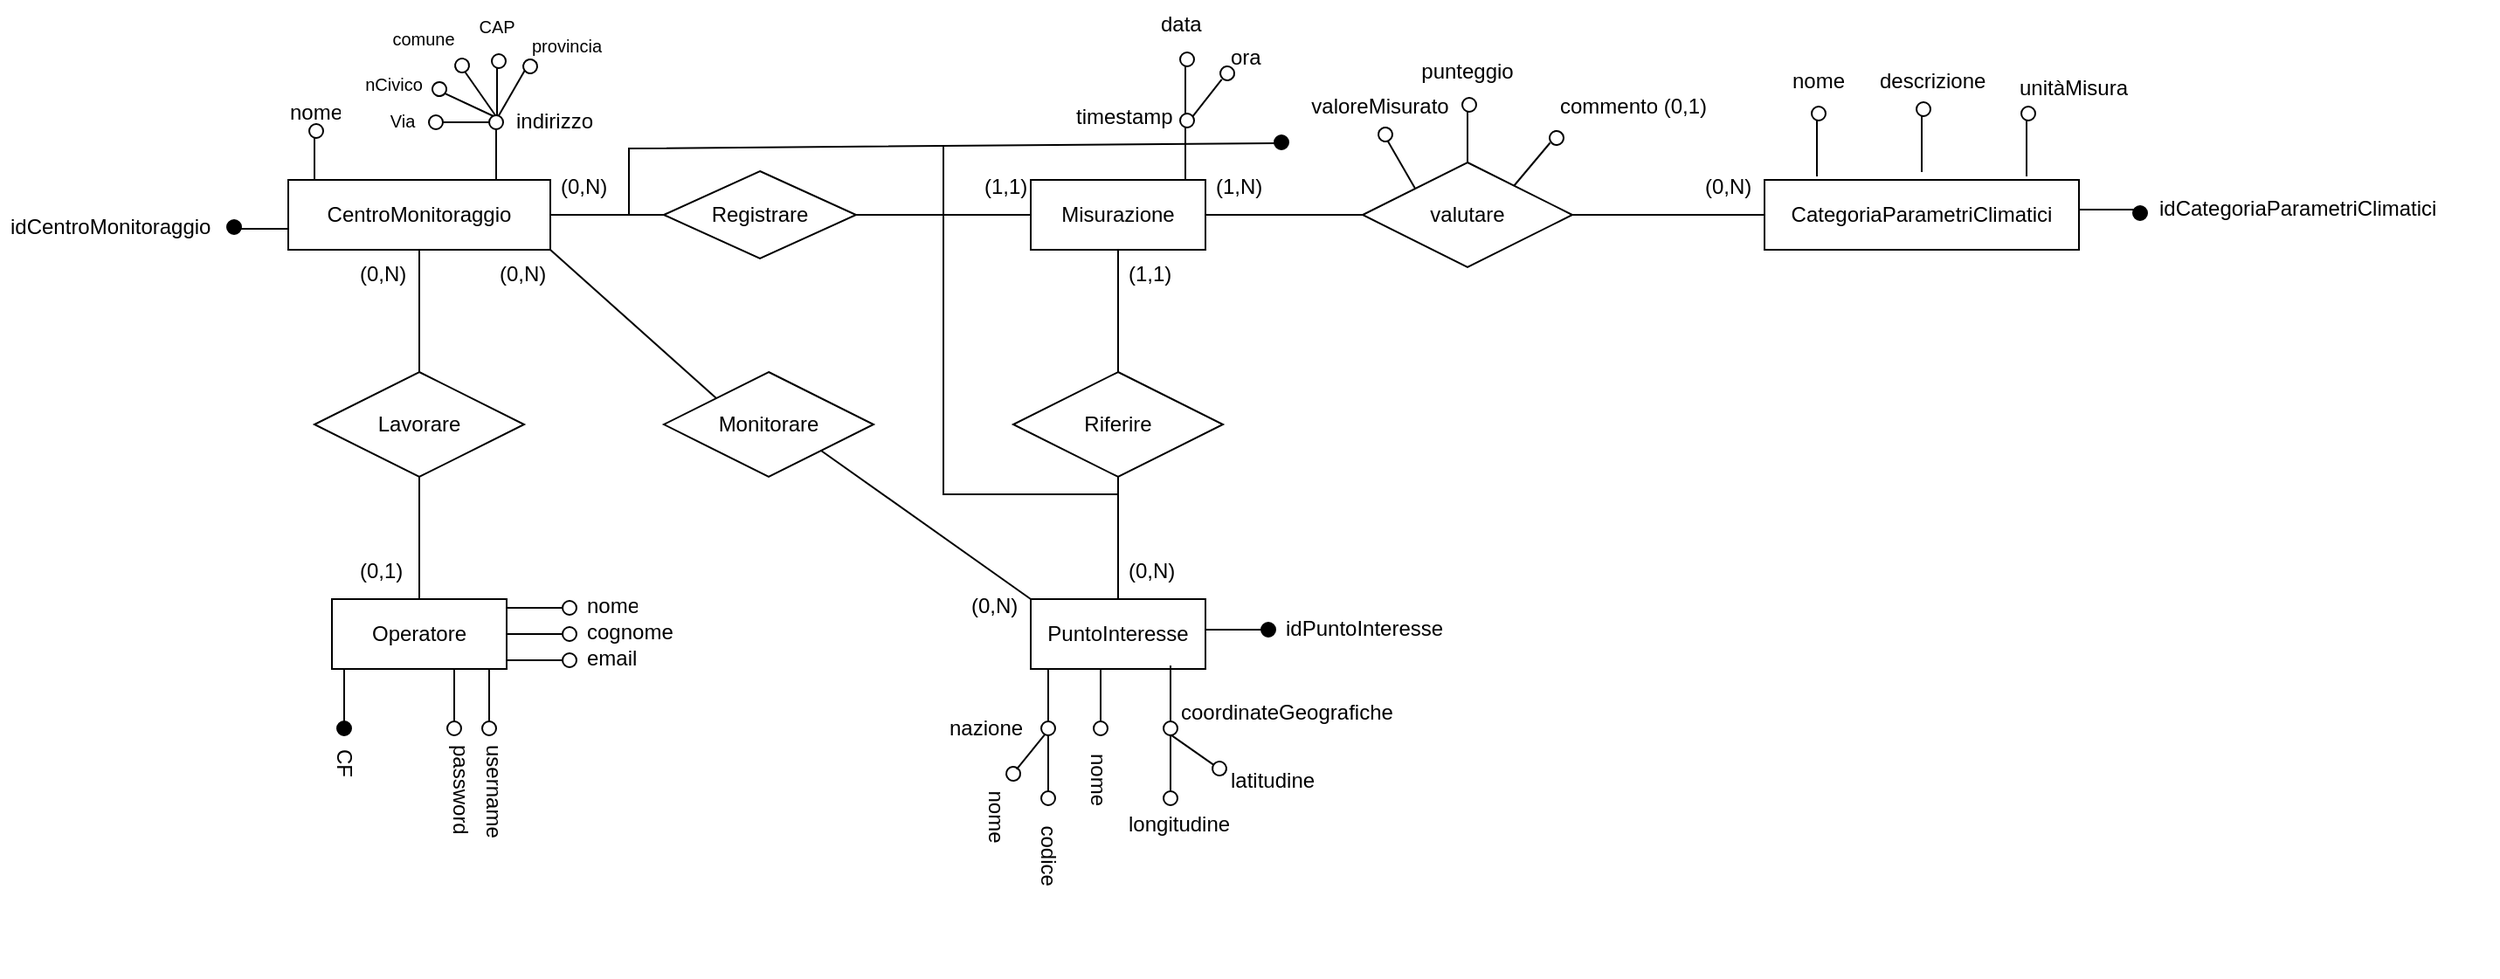 <mxfile>
    <diagram id="Z_BuT-N2rbeQhxymySNZ" name="Page-1">
        <mxGraphModel dx="1685" dy="1771" grid="1" gridSize="10" guides="1" tooltips="1" connect="1" arrows="1" fold="1" page="1" pageScale="1" pageWidth="827" pageHeight="1169" math="0" shadow="0">
            <root>
                <mxCell id="0"/>
                <mxCell id="1" parent="0"/>
                <mxCell id="209" value="" style="group;rotation=-231;" parent="1" vertex="1" connectable="0">
                    <mxGeometry x="530" y="420" width="40" height="15" as="geometry"/>
                </mxCell>
                <mxCell id="211" value="" style="ellipse;whiteSpace=wrap;html=1;aspect=fixed;movable=1;resizable=1;rotatable=1;deletable=1;editable=1;connectable=1;rotation=-231;" parent="209" vertex="1">
                    <mxGeometry x="6" y="16" width="8" height="8" as="geometry"/>
                </mxCell>
                <mxCell id="210" value="" style="line;strokeWidth=1;rotatable=1;dashed=0;labelPosition=right;align=left;verticalAlign=middle;spacingTop=0;spacingLeft=6;points=[];portConstraint=eastwest;movable=1;resizable=1;deletable=1;editable=1;connectable=1;rotation=-231;" parent="209" vertex="1">
                    <mxGeometry x="6" width="32" height="10" as="geometry"/>
                </mxCell>
                <mxCell id="o__fEEJj0EwgaAU_-IBG-284" value="" style="group;rotation=0;" parent="1" vertex="1" connectable="0">
                    <mxGeometry x="590" y="85" width="138.5" height="17" as="geometry"/>
                </mxCell>
                <mxCell id="o__fEEJj0EwgaAU_-IBG-279" value="" style="group;rotation=-90;" parent="o__fEEJj0EwgaAU_-IBG-284" vertex="1" connectable="0">
                    <mxGeometry y="-35" width="138.5" height="52" as="geometry"/>
                </mxCell>
                <mxCell id="o__fEEJj0EwgaAU_-IBG-293" value="" style="group;rotation=-52;" parent="o__fEEJj0EwgaAU_-IBG-279" vertex="1" connectable="0">
                    <mxGeometry x="10" y="15" width="107" height="37" as="geometry"/>
                </mxCell>
                <mxCell id="o__fEEJj0EwgaAU_-IBG-285" value="" style="line;strokeWidth=1;rotatable=1;dashed=0;labelPosition=right;align=left;verticalAlign=middle;spacingTop=0;spacingLeft=6;points=[];portConstraint=eastwest;movable=1;resizable=1;deletable=1;editable=1;connectable=1;rotation=-90;" parent="o__fEEJj0EwgaAU_-IBG-293" vertex="1">
                    <mxGeometry x="14.75" y="19.25" width="47.5" height="10" as="geometry"/>
                </mxCell>
                <mxCell id="o__fEEJj0EwgaAU_-IBG-294" value="" style="line;strokeWidth=1;rotatable=1;dashed=0;labelPosition=right;align=left;verticalAlign=middle;spacingTop=0;spacingLeft=6;points=[];portConstraint=eastwest;movable=1;resizable=1;deletable=1;editable=1;connectable=1;rotation=-52;" parent="o__fEEJj0EwgaAU_-IBG-279" vertex="1">
                    <mxGeometry x="43.5" width="32" height="10" as="geometry"/>
                </mxCell>
                <mxCell id="o__fEEJj0EwgaAU_-IBG-295" value="" style="ellipse;whiteSpace=wrap;html=1;aspect=fixed;movable=1;resizable=1;rotatable=1;deletable=1;editable=1;connectable=1;rotation=-52;" parent="o__fEEJj0EwgaAU_-IBG-279" vertex="1">
                    <mxGeometry x="68.5" y="-15" width="8" height="8" as="geometry"/>
                </mxCell>
                <mxCell id="o__fEEJj0EwgaAU_-IBG-280" value="" style="line;strokeWidth=1;rotatable=1;dashed=0;labelPosition=right;align=left;verticalAlign=middle;spacingTop=0;spacingLeft=6;points=[];portConstraint=eastwest;movable=1;resizable=1;deletable=1;editable=1;connectable=1;rotation=-90;" parent="o__fEEJj0EwgaAU_-IBG-279" vertex="1">
                    <mxGeometry x="32.5" y="-4" width="32" height="10" as="geometry"/>
                </mxCell>
                <mxCell id="o__fEEJj0EwgaAU_-IBG-281" value="" style="ellipse;whiteSpace=wrap;html=1;aspect=fixed;movable=1;resizable=1;rotatable=1;deletable=1;editable=1;connectable=1;rotation=-90;" parent="o__fEEJj0EwgaAU_-IBG-279" vertex="1">
                    <mxGeometry x="45.5" y="-23" width="8" height="8" as="geometry"/>
                </mxCell>
                <mxCell id="o__fEEJj0EwgaAU_-IBG-296" value="data" style="text;strokeColor=none;fillColor=none;spacingLeft=4;spacingRight=4;overflow=hidden;rotatable=0;points=[[0,0.5],[1,0.5]];portConstraint=eastwest;fontSize=12;" parent="o__fEEJj0EwgaAU_-IBG-279" vertex="1">
                    <mxGeometry x="28.5" y="-53" width="70" height="30" as="geometry"/>
                </mxCell>
                <mxCell id="o__fEEJj0EwgaAU_-IBG-286" value="" style="ellipse;whiteSpace=wrap;html=1;aspect=fixed;movable=1;resizable=1;rotatable=1;deletable=1;editable=1;connectable=1;rotation=-90;" parent="o__fEEJj0EwgaAU_-IBG-279" vertex="1">
                    <mxGeometry x="45.5" y="12" width="8" height="8" as="geometry"/>
                </mxCell>
                <mxCell id="o__fEEJj0EwgaAU_-IBG-297" value="ora" style="text;strokeColor=none;fillColor=none;spacingLeft=4;spacingRight=4;overflow=hidden;rotatable=0;points=[[0,0.5],[1,0.5]];portConstraint=eastwest;fontSize=12;" parent="o__fEEJj0EwgaAU_-IBG-279" vertex="1">
                    <mxGeometry x="68.5" y="-34" width="70" height="30" as="geometry"/>
                </mxCell>
                <mxCell id="o__fEEJj0EwgaAU_-IBG-271" value="" style="group;rotation=90;" parent="1" vertex="1" connectable="0">
                    <mxGeometry x="570" y="390" width="40" height="15" as="geometry"/>
                </mxCell>
                <mxCell id="o__fEEJj0EwgaAU_-IBG-272" value="" style="line;strokeWidth=1;rotatable=1;dashed=0;labelPosition=right;align=left;verticalAlign=middle;spacingTop=0;spacingLeft=6;points=[];portConstraint=eastwest;movable=1;resizable=1;deletable=1;editable=1;connectable=1;rotation=90;" parent="o__fEEJj0EwgaAU_-IBG-271" vertex="1">
                    <mxGeometry x="4" y="-1" width="32" height="10" as="geometry"/>
                </mxCell>
                <mxCell id="o__fEEJj0EwgaAU_-IBG-273" value="" style="ellipse;whiteSpace=wrap;html=1;aspect=fixed;movable=1;resizable=1;rotatable=1;deletable=1;editable=1;connectable=1;rotation=90;" parent="o__fEEJj0EwgaAU_-IBG-271" vertex="1">
                    <mxGeometry x="16" y="20" width="8" height="8" as="geometry"/>
                </mxCell>
                <mxCell id="o__fEEJj0EwgaAU_-IBG-274" value="" style="group;rotation=90;" parent="1" vertex="1" connectable="0">
                    <mxGeometry x="540" y="390" width="40" height="15" as="geometry"/>
                </mxCell>
                <mxCell id="o__fEEJj0EwgaAU_-IBG-275" value="" style="line;strokeWidth=1;rotatable=1;dashed=0;labelPosition=right;align=left;verticalAlign=middle;spacingTop=0;spacingLeft=6;points=[];portConstraint=eastwest;movable=1;resizable=1;deletable=1;editable=1;connectable=1;rotation=90;" parent="o__fEEJj0EwgaAU_-IBG-274" vertex="1">
                    <mxGeometry x="4" y="-1" width="32" height="10" as="geometry"/>
                </mxCell>
                <mxCell id="o__fEEJj0EwgaAU_-IBG-276" value="" style="ellipse;whiteSpace=wrap;html=1;aspect=fixed;movable=1;resizable=1;rotatable=1;deletable=1;editable=1;connectable=1;rotation=90;" parent="o__fEEJj0EwgaAU_-IBG-274" vertex="1">
                    <mxGeometry x="16" y="20" width="8" height="8" as="geometry"/>
                </mxCell>
                <mxCell id="o__fEEJj0EwgaAU_-IBG-265" value="" style="group;rotation=35;" parent="1" vertex="1" connectable="0">
                    <mxGeometry x="625" y="420" width="40" height="15" as="geometry"/>
                </mxCell>
                <mxCell id="o__fEEJj0EwgaAU_-IBG-266" value="" style="line;strokeWidth=1;rotatable=1;dashed=0;labelPosition=right;align=left;verticalAlign=middle;spacingTop=0;spacingLeft=6;points=[];portConstraint=eastwest;movable=1;resizable=1;deletable=1;editable=1;connectable=1;rotation=35;" parent="o__fEEJj0EwgaAU_-IBG-265" vertex="1">
                    <mxGeometry x="1" y="1" width="32" height="10" as="geometry"/>
                </mxCell>
                <mxCell id="o__fEEJj0EwgaAU_-IBG-267" value="" style="ellipse;whiteSpace=wrap;html=1;aspect=fixed;movable=1;resizable=1;rotatable=1;deletable=1;editable=1;connectable=1;rotation=35;" parent="o__fEEJj0EwgaAU_-IBG-265" vertex="1">
                    <mxGeometry x="29" y="13" width="8" height="8" as="geometry"/>
                </mxCell>
                <mxCell id="o__fEEJj0EwgaAU_-IBG-259" value="" style="group;rotation=90;" parent="1" vertex="1" connectable="0">
                    <mxGeometry x="610" y="430" width="40" height="15" as="geometry"/>
                </mxCell>
                <mxCell id="o__fEEJj0EwgaAU_-IBG-260" value="" style="line;strokeWidth=1;rotatable=1;dashed=0;labelPosition=right;align=left;verticalAlign=middle;spacingTop=0;spacingLeft=6;points=[];portConstraint=eastwest;movable=1;resizable=1;deletable=1;editable=1;connectable=1;rotation=90;" parent="o__fEEJj0EwgaAU_-IBG-259" vertex="1">
                    <mxGeometry x="4" y="-1" width="32" height="10" as="geometry"/>
                </mxCell>
                <mxCell id="o__fEEJj0EwgaAU_-IBG-261" value="" style="ellipse;whiteSpace=wrap;html=1;aspect=fixed;movable=1;resizable=1;rotatable=1;deletable=1;editable=1;connectable=1;rotation=90;" parent="o__fEEJj0EwgaAU_-IBG-259" vertex="1">
                    <mxGeometry x="16" y="20" width="8" height="8" as="geometry"/>
                </mxCell>
                <mxCell id="o__fEEJj0EwgaAU_-IBG-255" value="" style="group;rotation=-180;" parent="1" vertex="1" connectable="0">
                    <mxGeometry x="90" y="120" width="40" height="15" as="geometry"/>
                </mxCell>
                <mxCell id="o__fEEJj0EwgaAU_-IBG-256" value="" style="line;strokeWidth=1;rotatable=1;dashed=0;labelPosition=right;align=left;verticalAlign=middle;spacingTop=0;spacingLeft=6;points=[];portConstraint=eastwest;movable=1;resizable=1;deletable=1;editable=1;connectable=1;rotation=-180;" parent="o__fEEJj0EwgaAU_-IBG-255" vertex="1">
                    <mxGeometry x="8" y="3" width="32" height="10" as="geometry"/>
                </mxCell>
                <mxCell id="o__fEEJj0EwgaAU_-IBG-257" value="" style="ellipse;whiteSpace=wrap;html=1;aspect=fixed;movable=1;resizable=1;rotatable=1;deletable=1;editable=1;connectable=1;rotation=-180;fillColor=#000000;" parent="o__fEEJj0EwgaAU_-IBG-255" vertex="1">
                    <mxGeometry y="3" width="8" height="8" as="geometry"/>
                </mxCell>
                <mxCell id="o__fEEJj0EwgaAU_-IBG-233" value="" style="group;rotation=-180;" parent="1" vertex="1" connectable="0">
                    <mxGeometry x="204.5" y="60" width="48" height="15" as="geometry"/>
                </mxCell>
                <mxCell id="o__fEEJj0EwgaAU_-IBG-234" value="" style="line;strokeWidth=1;rotatable=1;dashed=0;labelPosition=right;align=left;verticalAlign=middle;spacingTop=0;spacingLeft=6;points=[];portConstraint=eastwest;movable=1;resizable=1;deletable=1;editable=1;connectable=1;rotation=-180;" parent="o__fEEJj0EwgaAU_-IBG-233" vertex="1">
                    <mxGeometry x="9" y="2" width="32" height="10" as="geometry"/>
                </mxCell>
                <mxCell id="o__fEEJj0EwgaAU_-IBG-235" value="" style="ellipse;whiteSpace=wrap;html=1;aspect=fixed;movable=1;resizable=1;rotatable=1;deletable=1;editable=1;connectable=1;rotation=-180;" parent="o__fEEJj0EwgaAU_-IBG-233" vertex="1">
                    <mxGeometry x="1" y="3" width="8" height="8" as="geometry"/>
                </mxCell>
                <mxCell id="o__fEEJj0EwgaAU_-IBG-236" value="" style="group;rotation=-155;" parent="o__fEEJj0EwgaAU_-IBG-233" vertex="1" connectable="0">
                    <mxGeometry y="-12" width="48" height="15" as="geometry"/>
                </mxCell>
                <mxCell id="o__fEEJj0EwgaAU_-IBG-237" value="" style="line;strokeWidth=1;rotatable=1;dashed=0;labelPosition=right;align=left;verticalAlign=middle;spacingTop=0;spacingLeft=6;points=[];portConstraint=eastwest;movable=1;resizable=1;deletable=1;editable=1;connectable=1;rotation=-155;" parent="o__fEEJj0EwgaAU_-IBG-236" vertex="1">
                    <mxGeometry x="8" y="4" width="32" height="10" as="geometry"/>
                </mxCell>
                <mxCell id="o__fEEJj0EwgaAU_-IBG-238" value="" style="ellipse;whiteSpace=wrap;html=1;aspect=fixed;movable=1;resizable=1;rotatable=1;deletable=1;editable=1;connectable=1;rotation=-155;" parent="o__fEEJj0EwgaAU_-IBG-236" vertex="1">
                    <mxGeometry x="3" y="-4" width="8" height="8" as="geometry"/>
                </mxCell>
                <mxCell id="o__fEEJj0EwgaAU_-IBG-239" value="" style="group;rotation=-125;" parent="o__fEEJj0EwgaAU_-IBG-236" vertex="1" connectable="0">
                    <mxGeometry x="8" y="-7.5" width="40" height="15" as="geometry"/>
                </mxCell>
                <mxCell id="o__fEEJj0EwgaAU_-IBG-240" value="" style="line;strokeWidth=1;rotatable=1;dashed=0;labelPosition=right;align=left;verticalAlign=middle;spacingTop=0;spacingLeft=6;points=[];portConstraint=eastwest;movable=1;resizable=1;deletable=1;editable=1;connectable=1;rotation=-125;" parent="o__fEEJj0EwgaAU_-IBG-239" vertex="1">
                    <mxGeometry x="7" y="6" width="32" height="10" as="geometry"/>
                </mxCell>
                <mxCell id="o__fEEJj0EwgaAU_-IBG-241" value="" style="ellipse;whiteSpace=wrap;html=1;aspect=fixed;movable=1;resizable=1;rotatable=1;deletable=1;editable=1;connectable=1;rotation=-125;" parent="o__fEEJj0EwgaAU_-IBG-239" vertex="1">
                    <mxGeometry x="8" y="-10" width="8" height="8" as="geometry"/>
                </mxCell>
                <mxCell id="o__fEEJj0EwgaAU_-IBG-230" value="" style="group;rotation=-90;" parent="1" vertex="1" connectable="0">
                    <mxGeometry x="224.5" y="40" width="40" height="17" as="geometry"/>
                </mxCell>
                <mxCell id="o__fEEJj0EwgaAU_-IBG-231" value="" style="line;strokeWidth=1;rotatable=1;dashed=0;labelPosition=right;align=left;verticalAlign=middle;spacingTop=0;spacingLeft=6;points=[];portConstraint=eastwest;movable=1;resizable=1;deletable=1;editable=1;connectable=1;rotation=-90;" parent="o__fEEJj0EwgaAU_-IBG-230" vertex="1">
                    <mxGeometry x="4" y="7" width="32" height="10" as="geometry"/>
                </mxCell>
                <mxCell id="o__fEEJj0EwgaAU_-IBG-232" value="" style="ellipse;whiteSpace=wrap;html=1;aspect=fixed;movable=1;resizable=1;rotatable=1;deletable=1;editable=1;connectable=1;rotation=-90;" parent="o__fEEJj0EwgaAU_-IBG-230" vertex="1">
                    <mxGeometry x="17" y="-12" width="8" height="8" as="geometry"/>
                </mxCell>
                <mxCell id="51" value="Misurazione" style="whiteSpace=wrap;html=1;align=center;" parent="1" vertex="1">
                    <mxGeometry x="550" y="100" width="100" height="40" as="geometry"/>
                </mxCell>
                <mxCell id="54" value="PuntoInteresse" style="whiteSpace=wrap;html=1;align=center;" parent="1" vertex="1">
                    <mxGeometry x="550" y="340" width="100" height="40" as="geometry"/>
                </mxCell>
                <mxCell id="57" value="Riferire" style="shape=rhombus;perimeter=rhombusPerimeter;whiteSpace=wrap;html=1;align=center;" parent="1" vertex="1">
                    <mxGeometry x="540" y="210" width="120" height="60" as="geometry"/>
                </mxCell>
                <mxCell id="60" value="Registrare" style="shape=rhombus;perimeter=rhombusPerimeter;whiteSpace=wrap;html=1;align=center;" parent="1" vertex="1">
                    <mxGeometry x="340" y="95" width="110" height="50" as="geometry"/>
                </mxCell>
                <mxCell id="66" value="" style="endArrow=none;html=1;rounded=0;exitX=0.5;exitY=0;exitDx=0;exitDy=0;entryX=0.5;entryY=1;entryDx=0;entryDy=0;" parent="1" source="54" target="57" edge="1">
                    <mxGeometry relative="1" as="geometry">
                        <mxPoint x="670" y="310" as="sourcePoint"/>
                        <mxPoint x="830" y="310" as="targetPoint"/>
                    </mxGeometry>
                </mxCell>
                <mxCell id="67" value="" style="endArrow=none;html=1;rounded=0;exitX=0.5;exitY=1;exitDx=0;exitDy=0;entryX=0.5;entryY=0;entryDx=0;entryDy=0;" parent="1" source="51" target="57" edge="1">
                    <mxGeometry relative="1" as="geometry">
                        <mxPoint x="590" y="210" as="sourcePoint"/>
                        <mxPoint x="560" y="180" as="targetPoint"/>
                    </mxGeometry>
                </mxCell>
                <mxCell id="70" value="" style="endArrow=none;html=1;rounded=0;exitX=1;exitY=0.5;exitDx=0;exitDy=0;entryX=0;entryY=0.5;entryDx=0;entryDy=0;" parent="1" source="60" target="51" edge="1">
                    <mxGeometry relative="1" as="geometry">
                        <mxPoint x="430" y="160" as="sourcePoint"/>
                        <mxPoint x="590" y="160" as="targetPoint"/>
                    </mxGeometry>
                </mxCell>
                <mxCell id="71" value="" style="endArrow=none;html=1;rounded=0;exitX=1;exitY=0.5;exitDx=0;exitDy=0;entryX=0;entryY=0.5;entryDx=0;entryDy=0;" parent="1" source="51" target="58" edge="1">
                    <mxGeometry relative="1" as="geometry">
                        <mxPoint x="750" y="200" as="sourcePoint"/>
                        <mxPoint x="910" y="200" as="targetPoint"/>
                    </mxGeometry>
                </mxCell>
                <mxCell id="72" value="" style="endArrow=none;html=1;rounded=0;exitX=1;exitY=0.5;exitDx=0;exitDy=0;entryX=0;entryY=0.5;entryDx=0;entryDy=0;" parent="1" source="58" edge="1">
                    <mxGeometry relative="1" as="geometry">
                        <mxPoint x="840" y="330" as="sourcePoint"/>
                        <mxPoint x="970" y="120" as="targetPoint"/>
                    </mxGeometry>
                </mxCell>
                <mxCell id="142" value="Lavorare" style="shape=rhombus;perimeter=rhombusPerimeter;whiteSpace=wrap;html=1;align=center;" parent="1" vertex="1">
                    <mxGeometry x="140" y="210" width="120" height="60" as="geometry"/>
                </mxCell>
                <mxCell id="143" value="" style="endArrow=none;html=1;rounded=0;exitX=0.5;exitY=0;exitDx=0;exitDy=0;entryX=0.5;entryY=1;entryDx=0;entryDy=0;" parent="1" source="50" target="142" edge="1">
                    <mxGeometry relative="1" as="geometry">
                        <mxPoint x="160" y="320" as="sourcePoint"/>
                        <mxPoint x="320" y="320" as="targetPoint"/>
                    </mxGeometry>
                </mxCell>
                <mxCell id="144" value="" style="endArrow=none;html=1;rounded=0;exitX=0.5;exitY=1;exitDx=0;exitDy=0;entryX=0.5;entryY=0;entryDx=0;entryDy=0;" parent="1" source="52" target="142" edge="1">
                    <mxGeometry relative="1" as="geometry">
                        <mxPoint x="270" y="230" as="sourcePoint"/>
                        <mxPoint x="430" y="230" as="targetPoint"/>
                    </mxGeometry>
                </mxCell>
                <mxCell id="145" value="" style="endArrow=none;html=1;rounded=0;exitX=1;exitY=0.5;exitDx=0;exitDy=0;entryX=0;entryY=0.5;entryDx=0;entryDy=0;" parent="1" source="52" target="60" edge="1">
                    <mxGeometry relative="1" as="geometry">
                        <mxPoint x="330" y="190" as="sourcePoint"/>
                        <mxPoint x="490" y="190" as="targetPoint"/>
                    </mxGeometry>
                </mxCell>
                <mxCell id="146" value="Monitorare" style="shape=rhombus;perimeter=rhombusPerimeter;whiteSpace=wrap;html=1;align=center;" parent="1" vertex="1">
                    <mxGeometry x="340" y="210" width="120" height="60" as="geometry"/>
                </mxCell>
                <mxCell id="147" value="" style="endArrow=none;html=1;rounded=0;exitX=1;exitY=1;exitDx=0;exitDy=0;entryX=0;entryY=0;entryDx=0;entryDy=0;" parent="1" source="52" target="146" edge="1">
                    <mxGeometry relative="1" as="geometry">
                        <mxPoint x="320" y="180" as="sourcePoint"/>
                        <mxPoint x="480" y="180" as="targetPoint"/>
                    </mxGeometry>
                </mxCell>
                <mxCell id="148" value="" style="endArrow=none;html=1;rounded=0;exitX=1;exitY=1;exitDx=0;exitDy=0;entryX=0;entryY=0;entryDx=0;entryDy=0;" parent="1" source="146" target="54" edge="1">
                    <mxGeometry relative="1" as="geometry">
                        <mxPoint x="430" y="310" as="sourcePoint"/>
                        <mxPoint x="590" y="310" as="targetPoint"/>
                    </mxGeometry>
                </mxCell>
                <mxCell id="150" value="CategoriaParametriClimatici" style="whiteSpace=wrap;html=1;align=center;" parent="1" vertex="1">
                    <mxGeometry x="970" y="100" width="180" height="40" as="geometry"/>
                </mxCell>
                <mxCell id="162" value="(0,1)" style="text;strokeColor=none;fillColor=none;spacingLeft=4;spacingRight=4;overflow=hidden;rotatable=0;points=[[0,0.5],[1,0.5]];portConstraint=eastwest;fontSize=12;" parent="1" vertex="1">
                    <mxGeometry x="160" y="310" width="40" height="30" as="geometry"/>
                </mxCell>
                <mxCell id="163" value="(0,N)" style="text;strokeColor=none;fillColor=none;spacingLeft=4;spacingRight=4;overflow=hidden;rotatable=0;points=[[0,0.5],[1,0.5]];portConstraint=eastwest;fontSize=12;" parent="1" vertex="1">
                    <mxGeometry x="160" y="140" width="40" height="30" as="geometry"/>
                </mxCell>
                <mxCell id="164" value="(0,N)" style="text;strokeColor=none;fillColor=none;spacingLeft=4;spacingRight=4;overflow=hidden;rotatable=0;points=[[0,0.5],[1,0.5]];portConstraint=eastwest;fontSize=12;" parent="1" vertex="1">
                    <mxGeometry x="240" y="140" width="40" height="30" as="geometry"/>
                </mxCell>
                <mxCell id="165" value="(0,N)" style="text;strokeColor=none;fillColor=none;spacingLeft=4;spacingRight=4;overflow=hidden;rotatable=0;points=[[0,0.5],[1,0.5]];portConstraint=eastwest;fontSize=12;" parent="1" vertex="1">
                    <mxGeometry x="510" y="330" width="40" height="30" as="geometry"/>
                </mxCell>
                <mxCell id="166" value="(0,N)" style="text;strokeColor=none;fillColor=none;spacingLeft=4;spacingRight=4;overflow=hidden;rotatable=0;points=[[0,0.5],[1,0.5]];portConstraint=eastwest;fontSize=12;" parent="1" vertex="1">
                    <mxGeometry x="275" y="90" width="40" height="30" as="geometry"/>
                </mxCell>
                <mxCell id="167" value="(1,1)" style="text;strokeColor=none;fillColor=none;spacingLeft=4;spacingRight=4;overflow=hidden;rotatable=0;points=[[0,0.5],[1,0.5]];portConstraint=eastwest;fontSize=12;" parent="1" vertex="1">
                    <mxGeometry x="517.5" y="90" width="40" height="30" as="geometry"/>
                </mxCell>
                <mxCell id="168" value="(1,1)" style="text;strokeColor=none;fillColor=none;spacingLeft=4;spacingRight=4;overflow=hidden;rotatable=0;points=[[0,0.5],[1,0.5]];portConstraint=eastwest;fontSize=12;" parent="1" vertex="1">
                    <mxGeometry x="600" y="140" width="40" height="30" as="geometry"/>
                </mxCell>
                <mxCell id="169" value="(0,N)" style="text;strokeColor=none;fillColor=none;spacingLeft=4;spacingRight=4;overflow=hidden;rotatable=0;points=[[0,0.5],[1,0.5]];portConstraint=eastwest;fontSize=12;" parent="1" vertex="1">
                    <mxGeometry x="600" y="310" width="40" height="30" as="geometry"/>
                </mxCell>
                <mxCell id="170" value="(1,N)" style="text;strokeColor=none;fillColor=none;spacingLeft=4;spacingRight=4;overflow=hidden;rotatable=0;points=[[0,0.5],[1,0.5]];portConstraint=eastwest;fontSize=12;" parent="1" vertex="1">
                    <mxGeometry x="650" y="90" width="40" height="30" as="geometry"/>
                </mxCell>
                <mxCell id="171" value="(0,N)" style="text;strokeColor=none;fillColor=none;spacingLeft=4;spacingRight=4;overflow=hidden;rotatable=0;points=[[0,0.5],[1,0.5]];portConstraint=eastwest;fontSize=12;" parent="1" vertex="1">
                    <mxGeometry x="930" y="90" width="40" height="30" as="geometry"/>
                </mxCell>
                <mxCell id="180" value="" style="line;strokeWidth=1;rotatable=1;dashed=0;labelPosition=right;align=left;verticalAlign=middle;spacingTop=0;spacingLeft=6;points=[];portConstraint=eastwest;movable=1;resizable=1;deletable=1;editable=1;connectable=1;" parent="1" vertex="1">
                    <mxGeometry x="250" y="340" width="32" height="10" as="geometry"/>
                </mxCell>
                <mxCell id="181" value="" style="ellipse;whiteSpace=wrap;html=1;aspect=fixed;movable=1;resizable=1;rotatable=1;deletable=1;editable=1;connectable=1;" parent="1" vertex="1">
                    <mxGeometry x="282" y="341" width="8" height="8" as="geometry"/>
                </mxCell>
                <mxCell id="185" value="" style="group" parent="1" vertex="1" connectable="0">
                    <mxGeometry x="250" y="352.5" width="40" height="15" as="geometry"/>
                </mxCell>
                <mxCell id="186" value="" style="line;strokeWidth=1;rotatable=1;dashed=0;labelPosition=right;align=left;verticalAlign=middle;spacingTop=0;spacingLeft=6;points=[];portConstraint=eastwest;movable=1;resizable=1;deletable=1;editable=1;connectable=1;" parent="185" vertex="1">
                    <mxGeometry y="2.5" width="32" height="10" as="geometry"/>
                </mxCell>
                <mxCell id="187" value="" style="ellipse;whiteSpace=wrap;html=1;aspect=fixed;movable=1;resizable=1;rotatable=1;deletable=1;editable=1;connectable=1;" parent="185" vertex="1">
                    <mxGeometry x="32" y="3.5" width="8" height="8" as="geometry"/>
                </mxCell>
                <mxCell id="188" value="" style="group" parent="1" vertex="1" connectable="0">
                    <mxGeometry x="250" y="367.5" width="40" height="15" as="geometry"/>
                </mxCell>
                <mxCell id="189" value="" style="line;strokeWidth=1;rotatable=1;dashed=0;labelPosition=right;align=left;verticalAlign=middle;spacingTop=0;spacingLeft=6;points=[];portConstraint=eastwest;movable=1;resizable=1;deletable=1;editable=1;connectable=1;" parent="188" vertex="1">
                    <mxGeometry y="2.5" width="32" height="10" as="geometry"/>
                </mxCell>
                <mxCell id="190" value="" style="ellipse;whiteSpace=wrap;html=1;aspect=fixed;movable=1;resizable=1;rotatable=1;deletable=1;editable=1;connectable=1;" parent="188" vertex="1">
                    <mxGeometry x="32" y="3.5" width="8" height="8" as="geometry"/>
                </mxCell>
                <mxCell id="191" value="" style="group;rotation=90;" parent="1" vertex="1" connectable="0">
                    <mxGeometry x="137" y="390" width="40" height="15" as="geometry"/>
                </mxCell>
                <mxCell id="192" value="" style="line;strokeWidth=1;rotatable=1;dashed=0;labelPosition=right;align=left;verticalAlign=middle;spacingTop=0;spacingLeft=6;points=[];portConstraint=eastwest;movable=1;resizable=1;deletable=1;editable=1;connectable=1;rotation=90;" parent="191" vertex="1">
                    <mxGeometry x="4" y="-1" width="32" height="10" as="geometry"/>
                </mxCell>
                <mxCell id="193" value="" style="ellipse;whiteSpace=wrap;html=1;aspect=fixed;movable=1;resizable=1;rotatable=1;deletable=1;editable=1;connectable=1;rotation=90;fillColor=#000000;" parent="191" vertex="1">
                    <mxGeometry x="16" y="20" width="8" height="8" as="geometry"/>
                </mxCell>
                <mxCell id="194" value="" style="group;rotation=90;" parent="1" vertex="1" connectable="0">
                    <mxGeometry x="220" y="390" width="40" height="15" as="geometry"/>
                </mxCell>
                <mxCell id="195" value="" style="line;strokeWidth=1;rotatable=1;dashed=0;labelPosition=right;align=left;verticalAlign=middle;spacingTop=0;spacingLeft=6;points=[];portConstraint=eastwest;movable=1;resizable=1;deletable=1;editable=1;connectable=1;rotation=90;" parent="194" vertex="1">
                    <mxGeometry x="4" y="-1" width="32" height="10" as="geometry"/>
                </mxCell>
                <mxCell id="196" value="" style="ellipse;whiteSpace=wrap;html=1;aspect=fixed;movable=1;resizable=1;rotatable=1;deletable=1;editable=1;connectable=1;rotation=90;" parent="194" vertex="1">
                    <mxGeometry x="16" y="20" width="8" height="8" as="geometry"/>
                </mxCell>
                <mxCell id="197" value="" style="group;rotation=90;" parent="1" vertex="1" connectable="0">
                    <mxGeometry x="200" y="390" width="40" height="15" as="geometry"/>
                </mxCell>
                <mxCell id="198" value="" style="line;strokeWidth=1;rotatable=1;dashed=0;labelPosition=right;align=left;verticalAlign=middle;spacingTop=0;spacingLeft=6;points=[];portConstraint=eastwest;movable=1;resizable=1;deletable=1;editable=1;connectable=1;rotation=90;" parent="197" vertex="1">
                    <mxGeometry x="4" y="-1" width="32" height="10" as="geometry"/>
                </mxCell>
                <mxCell id="199" value="" style="ellipse;whiteSpace=wrap;html=1;aspect=fixed;movable=1;resizable=1;rotatable=1;deletable=1;editable=1;connectable=1;rotation=90;" parent="197" vertex="1">
                    <mxGeometry x="16" y="20" width="8" height="8" as="geometry"/>
                </mxCell>
                <mxCell id="50" value="Operatore" style="whiteSpace=wrap;html=1;align=center;" parent="1" vertex="1">
                    <mxGeometry x="150" y="340" width="100" height="40" as="geometry"/>
                </mxCell>
                <mxCell id="206" value="nome" style="text;strokeColor=none;fillColor=none;spacingLeft=4;spacingRight=4;overflow=hidden;rotatable=0;points=[[0,0.5],[1,0.5]];portConstraint=eastwest;fontSize=12;" parent="1" vertex="1">
                    <mxGeometry x="290" y="330" width="40" height="30" as="geometry"/>
                </mxCell>
                <mxCell id="207" value="cognome" style="text;strokeColor=none;fillColor=none;spacingLeft=4;spacingRight=4;overflow=hidden;rotatable=0;points=[[0,0.5],[1,0.5]];portConstraint=eastwest;fontSize=12;" parent="1" vertex="1">
                    <mxGeometry x="290" y="345" width="70" height="25" as="geometry"/>
                </mxCell>
                <mxCell id="o__fEEJj0EwgaAU_-IBG-210" value="email" style="text;strokeColor=none;fillColor=none;spacingLeft=4;spacingRight=4;overflow=hidden;rotatable=0;points=[[0,0.5],[1,0.5]];portConstraint=eastwest;fontSize=12;" parent="1" vertex="1">
                    <mxGeometry x="290" y="360" width="70" height="25" as="geometry"/>
                </mxCell>
                <mxCell id="o__fEEJj0EwgaAU_-IBG-211" value="CF" style="text;strokeColor=none;fillColor=none;spacingLeft=4;spacingRight=4;overflow=hidden;rotatable=0;points=[[0,0.5],[1,0.5]];portConstraint=eastwest;fontSize=12;direction=west;rotation=90;" parent="1" vertex="1">
                    <mxGeometry x="126" y="440" width="65" height="25" as="geometry"/>
                </mxCell>
                <mxCell id="o__fEEJj0EwgaAU_-IBG-212" value="username" style="text;strokeColor=none;fillColor=none;spacingLeft=4;spacingRight=4;overflow=hidden;rotatable=0;points=[[0,0.5],[1,0.5]];portConstraint=eastwest;fontSize=12;direction=west;rotation=90;" parent="1" vertex="1">
                    <mxGeometry x="209" y="440" width="70" height="25" as="geometry"/>
                </mxCell>
                <mxCell id="o__fEEJj0EwgaAU_-IBG-213" value="password" style="text;strokeColor=none;fillColor=none;spacingLeft=4;spacingRight=4;overflow=hidden;rotatable=0;points=[[0,0.5],[1,0.5]];portConstraint=eastwest;fontSize=12;direction=west;rotation=90;" parent="1" vertex="1">
                    <mxGeometry x="190" y="440" width="70" height="25" as="geometry"/>
                </mxCell>
                <mxCell id="o__fEEJj0EwgaAU_-IBG-216" value="" style="group;rotation=-90;" parent="1" vertex="1" connectable="0">
                    <mxGeometry x="120" y="80" width="40" height="15" as="geometry"/>
                </mxCell>
                <mxCell id="o__fEEJj0EwgaAU_-IBG-217" value="" style="line;strokeWidth=1;rotatable=1;dashed=0;labelPosition=right;align=left;verticalAlign=middle;spacingTop=0;spacingLeft=6;points=[];portConstraint=eastwest;movable=1;resizable=1;deletable=1;editable=1;connectable=1;rotation=-90;" parent="o__fEEJj0EwgaAU_-IBG-216" vertex="1">
                    <mxGeometry x="4" y="7" width="32" height="10" as="geometry"/>
                </mxCell>
                <mxCell id="o__fEEJj0EwgaAU_-IBG-218" value="" style="ellipse;whiteSpace=wrap;html=1;aspect=fixed;movable=1;resizable=1;rotatable=1;deletable=1;editable=1;connectable=1;rotation=-90;" parent="o__fEEJj0EwgaAU_-IBG-216" vertex="1">
                    <mxGeometry x="17" y="-12" width="8" height="8" as="geometry"/>
                </mxCell>
                <mxCell id="o__fEEJj0EwgaAU_-IBG-223" value="nome" style="text;strokeColor=none;fillColor=none;spacingLeft=4;spacingRight=4;overflow=hidden;rotatable=0;points=[[0,0.5],[1,0.5]];portConstraint=eastwest;fontSize=12;" parent="1" vertex="1">
                    <mxGeometry x="120" y="47.5" width="40" height="27.5" as="geometry"/>
                </mxCell>
                <mxCell id="o__fEEJj0EwgaAU_-IBG-224" value="indirizzo" style="text;strokeColor=none;fillColor=none;spacingLeft=4;spacingRight=4;overflow=hidden;rotatable=0;points=[[0,0.5],[1,0.5]];portConstraint=eastwest;fontSize=12;" parent="1" vertex="1">
                    <mxGeometry x="249.5" y="52.5" width="60" height="30" as="geometry"/>
                </mxCell>
                <mxCell id="o__fEEJj0EwgaAU_-IBG-242" value="&lt;font style=&quot;font-size: 10px;&quot;&gt;Via&lt;/font&gt;" style="text;html=1;align=center;verticalAlign=middle;whiteSpace=wrap;rounded=0;" parent="1" vertex="1">
                    <mxGeometry x="170.5" y="57" width="39" height="18" as="geometry"/>
                </mxCell>
                <mxCell id="o__fEEJj0EwgaAU_-IBG-246" value="&lt;font style=&quot;font-size: 10px;&quot;&gt;nCivico&lt;/font&gt;" style="text;html=1;align=center;verticalAlign=middle;whiteSpace=wrap;rounded=0;" parent="1" vertex="1">
                    <mxGeometry x="170.5" y="39" width="29" height="11" as="geometry"/>
                </mxCell>
                <mxCell id="o__fEEJj0EwgaAU_-IBG-247" value="&lt;font style=&quot;font-size: 10px;&quot;&gt;comune&lt;/font&gt;" style="text;html=1;align=center;verticalAlign=middle;whiteSpace=wrap;rounded=0;" parent="1" vertex="1">
                    <mxGeometry x="182.5" y="10" width="39" height="18" as="geometry"/>
                </mxCell>
                <mxCell id="o__fEEJj0EwgaAU_-IBG-248" value="&lt;font style=&quot;font-size: 10px;&quot;&gt;CAP&lt;/font&gt;" style="text;html=1;align=center;verticalAlign=middle;whiteSpace=wrap;rounded=0;" parent="1" vertex="1">
                    <mxGeometry x="225" y="3" width="39" height="18" as="geometry"/>
                </mxCell>
                <mxCell id="o__fEEJj0EwgaAU_-IBG-249" value="" style="group;rotation=-60;" parent="1" vertex="1" connectable="0">
                    <mxGeometry x="234.5" y="40" width="40" height="31" as="geometry"/>
                </mxCell>
                <mxCell id="o__fEEJj0EwgaAU_-IBG-250" value="" style="line;strokeWidth=1;rotatable=1;dashed=0;labelPosition=right;align=left;verticalAlign=middle;spacingTop=0;spacingLeft=6;points=[];portConstraint=eastwest;movable=1;resizable=1;deletable=1;editable=1;connectable=1;rotation=-60;" parent="o__fEEJj0EwgaAU_-IBG-249" vertex="1">
                    <mxGeometry x="2" y="6" width="32" height="10" as="geometry"/>
                </mxCell>
                <mxCell id="o__fEEJj0EwgaAU_-IBG-251" value="" style="ellipse;whiteSpace=wrap;html=1;aspect=fixed;movable=1;resizable=1;rotatable=1;deletable=1;editable=1;connectable=1;rotation=-60;" parent="o__fEEJj0EwgaAU_-IBG-249" vertex="1">
                    <mxGeometry x="25" y="-9" width="8" height="8" as="geometry"/>
                </mxCell>
                <mxCell id="o__fEEJj0EwgaAU_-IBG-225" value="" style="group;rotation=-90;" parent="1" vertex="1" connectable="0">
                    <mxGeometry x="224" y="74.5" width="40" height="15" as="geometry"/>
                </mxCell>
                <mxCell id="o__fEEJj0EwgaAU_-IBG-226" value="" style="line;strokeWidth=1;rotatable=1;dashed=0;labelPosition=right;align=left;verticalAlign=middle;spacingTop=0;spacingLeft=6;points=[];portConstraint=eastwest;movable=1;resizable=1;deletable=1;editable=1;connectable=1;rotation=-90;" parent="o__fEEJj0EwgaAU_-IBG-225" vertex="1">
                    <mxGeometry x="4" y="7" width="32" height="10" as="geometry"/>
                </mxCell>
                <mxCell id="o__fEEJj0EwgaAU_-IBG-227" value="" style="ellipse;whiteSpace=wrap;html=1;aspect=fixed;movable=1;resizable=1;rotatable=1;deletable=1;editable=1;connectable=1;rotation=-90;" parent="o__fEEJj0EwgaAU_-IBG-225" vertex="1">
                    <mxGeometry x="16" y="-11.5" width="8" height="8" as="geometry"/>
                </mxCell>
                <mxCell id="52" value="CentroMonitoraggio" style="whiteSpace=wrap;html=1;align=center;" parent="1" vertex="1">
                    <mxGeometry x="125" y="100" width="150" height="40" as="geometry"/>
                </mxCell>
                <mxCell id="o__fEEJj0EwgaAU_-IBG-252" value="&lt;span style=&quot;font-size: 10px;&quot;&gt;provincia&lt;/span&gt;" style="text;html=1;align=center;verticalAlign=middle;whiteSpace=wrap;rounded=0;" parent="1" vertex="1">
                    <mxGeometry x="267" y="18" width="35" height="10" as="geometry"/>
                </mxCell>
                <mxCell id="o__fEEJj0EwgaAU_-IBG-258" value="idCentroMonitoraggio" style="text;strokeColor=none;fillColor=none;spacingLeft=4;spacingRight=4;overflow=hidden;rotatable=0;points=[[0,0.5],[1,0.5]];portConstraint=eastwest;fontSize=12;" parent="1" vertex="1">
                    <mxGeometry x="-40" y="113.13" width="130" height="28.75" as="geometry"/>
                </mxCell>
                <mxCell id="o__fEEJj0EwgaAU_-IBG-262" value="" style="group;rotation=90;" parent="1" vertex="1" connectable="0">
                    <mxGeometry x="610" y="390" width="40" height="15" as="geometry"/>
                </mxCell>
                <mxCell id="o__fEEJj0EwgaAU_-IBG-263" value="" style="line;strokeWidth=1;rotatable=1;dashed=0;labelPosition=right;align=left;verticalAlign=middle;spacingTop=0;spacingLeft=6;points=[];portConstraint=eastwest;movable=1;resizable=1;deletable=1;editable=1;connectable=1;rotation=90;" parent="o__fEEJj0EwgaAU_-IBG-262" vertex="1">
                    <mxGeometry x="4" y="-1" width="32" height="10" as="geometry"/>
                </mxCell>
                <mxCell id="o__fEEJj0EwgaAU_-IBG-264" value="" style="ellipse;whiteSpace=wrap;html=1;aspect=fixed;movable=1;resizable=1;rotatable=1;deletable=1;editable=1;connectable=1;rotation=90;" parent="o__fEEJj0EwgaAU_-IBG-262" vertex="1">
                    <mxGeometry x="16" y="20" width="8" height="8" as="geometry"/>
                </mxCell>
                <mxCell id="o__fEEJj0EwgaAU_-IBG-268" value="latitudine" style="text;strokeColor=none;fillColor=none;spacingLeft=4;spacingRight=4;overflow=hidden;rotatable=0;points=[[0,0.5],[1,0.5]];portConstraint=eastwest;fontSize=12;" parent="1" vertex="1">
                    <mxGeometry x="658.5" y="430" width="70" height="30" as="geometry"/>
                </mxCell>
                <mxCell id="o__fEEJj0EwgaAU_-IBG-269" value="longitudine" style="text;strokeColor=none;fillColor=none;spacingLeft=4;spacingRight=4;overflow=hidden;rotatable=0;points=[[0,0.5],[1,0.5]];portConstraint=eastwest;fontSize=12;" parent="1" vertex="1">
                    <mxGeometry x="600" y="455" width="70" height="30" as="geometry"/>
                </mxCell>
                <mxCell id="o__fEEJj0EwgaAU_-IBG-270" value="coordinateGeografiche" style="text;strokeColor=none;fillColor=none;spacingLeft=4;spacingRight=4;overflow=hidden;rotatable=0;points=[[0,0.5],[1,0.5]];portConstraint=eastwest;fontSize=12;" parent="1" vertex="1">
                    <mxGeometry x="630" y="391" width="140" height="29" as="geometry"/>
                </mxCell>
                <mxCell id="o__fEEJj0EwgaAU_-IBG-277" value="nome" style="text;strokeColor=none;fillColor=none;spacingLeft=4;spacingRight=4;overflow=hidden;rotatable=0;points=[[0,0.5],[1,0.5]];portConstraint=eastwest;fontSize=12;direction=west;rotation=90;" parent="1" vertex="1">
                    <mxGeometry x="555" y="445" width="70" height="25" as="geometry"/>
                </mxCell>
                <mxCell id="o__fEEJj0EwgaAU_-IBG-278" value="codice" style="text;strokeColor=none;fillColor=none;spacingLeft=4;spacingRight=4;overflow=hidden;rotatable=0;points=[[0,0.5],[1,0.5]];portConstraint=eastwest;fontSize=12;direction=west;rotation=90;" parent="1" vertex="1">
                    <mxGeometry x="517.5" y="500" width="92.5" height="20" as="geometry"/>
                </mxCell>
                <mxCell id="o__fEEJj0EwgaAU_-IBG-283" value="timestamp" style="text;strokeColor=none;fillColor=none;spacingLeft=4;spacingRight=4;overflow=hidden;rotatable=0;points=[[0,0.5],[1,0.5]];portConstraint=eastwest;fontSize=12;" parent="1" vertex="1">
                    <mxGeometry x="570" y="50" width="70" height="30" as="geometry"/>
                </mxCell>
                <mxCell id="o__fEEJj0EwgaAU_-IBG-298" value="" style="group;rotation=-90;" parent="1" vertex="1" connectable="0">
                    <mxGeometry x="980" y="70" width="40" height="15" as="geometry"/>
                </mxCell>
                <mxCell id="o__fEEJj0EwgaAU_-IBG-299" value="" style="line;strokeWidth=1;rotatable=1;dashed=0;labelPosition=right;align=left;verticalAlign=middle;spacingTop=0;spacingLeft=6;points=[];portConstraint=eastwest;movable=1;resizable=1;deletable=1;editable=1;connectable=1;rotation=-90;" parent="o__fEEJj0EwgaAU_-IBG-298" vertex="1">
                    <mxGeometry x="4" y="7" width="32" height="10" as="geometry"/>
                </mxCell>
                <mxCell id="o__fEEJj0EwgaAU_-IBG-300" value="" style="ellipse;whiteSpace=wrap;html=1;aspect=fixed;movable=1;resizable=1;rotatable=1;deletable=1;editable=1;connectable=1;rotation=-90;" parent="o__fEEJj0EwgaAU_-IBG-298" vertex="1">
                    <mxGeometry x="17" y="-12" width="8" height="8" as="geometry"/>
                </mxCell>
                <mxCell id="o__fEEJj0EwgaAU_-IBG-301" value="" style="group;rotation=-90;" parent="1" vertex="1" connectable="0">
                    <mxGeometry x="1040" y="67.5" width="40" height="15" as="geometry"/>
                </mxCell>
                <mxCell id="o__fEEJj0EwgaAU_-IBG-302" value="" style="line;strokeWidth=1;rotatable=1;dashed=0;labelPosition=right;align=left;verticalAlign=middle;spacingTop=0;spacingLeft=6;points=[];portConstraint=eastwest;movable=1;resizable=1;deletable=1;editable=1;connectable=1;rotation=-90;" parent="o__fEEJj0EwgaAU_-IBG-301" vertex="1">
                    <mxGeometry x="4" y="7" width="32" height="10" as="geometry"/>
                </mxCell>
                <mxCell id="o__fEEJj0EwgaAU_-IBG-303" value="" style="ellipse;whiteSpace=wrap;html=1;aspect=fixed;movable=1;resizable=1;rotatable=1;deletable=1;editable=1;connectable=1;rotation=-90;" parent="o__fEEJj0EwgaAU_-IBG-301" vertex="1">
                    <mxGeometry x="17" y="-12" width="8" height="8" as="geometry"/>
                </mxCell>
                <mxCell id="o__fEEJj0EwgaAU_-IBG-304" value="" style="group;rotation=-90;" parent="1" vertex="1" connectable="0">
                    <mxGeometry x="1100" y="70" width="40" height="15" as="geometry"/>
                </mxCell>
                <mxCell id="o__fEEJj0EwgaAU_-IBG-305" value="" style="line;strokeWidth=1;rotatable=1;dashed=0;labelPosition=right;align=left;verticalAlign=middle;spacingTop=0;spacingLeft=6;points=[];portConstraint=eastwest;movable=1;resizable=1;deletable=1;editable=1;connectable=1;rotation=-90;" parent="o__fEEJj0EwgaAU_-IBG-304" vertex="1">
                    <mxGeometry x="4" y="7" width="32" height="10" as="geometry"/>
                </mxCell>
                <mxCell id="o__fEEJj0EwgaAU_-IBG-306" value="" style="ellipse;whiteSpace=wrap;html=1;aspect=fixed;movable=1;resizable=1;rotatable=1;deletable=1;editable=1;connectable=1;rotation=-90;" parent="o__fEEJj0EwgaAU_-IBG-304" vertex="1">
                    <mxGeometry x="17" y="-12" width="8" height="8" as="geometry"/>
                </mxCell>
                <mxCell id="o__fEEJj0EwgaAU_-IBG-318" value="nome" style="text;strokeColor=none;fillColor=none;spacingLeft=4;spacingRight=4;overflow=hidden;rotatable=0;points=[[0,0.5],[1,0.5]];portConstraint=eastwest;fontSize=12;" parent="1" vertex="1">
                    <mxGeometry x="980" y="29.5" width="70" height="30" as="geometry"/>
                </mxCell>
                <mxCell id="o__fEEJj0EwgaAU_-IBG-320" value="descrizione" style="text;strokeColor=none;fillColor=none;spacingLeft=4;spacingRight=4;overflow=hidden;rotatable=0;points=[[0,0.5],[1,0.5]];portConstraint=eastwest;fontSize=12;" parent="1" vertex="1">
                    <mxGeometry x="1030" y="29.5" width="80" height="30.5" as="geometry"/>
                </mxCell>
                <mxCell id="o__fEEJj0EwgaAU_-IBG-321" value="unitàMisura" style="text;strokeColor=none;fillColor=none;spacingLeft=4;spacingRight=4;overflow=hidden;rotatable=0;points=[[0,0.5],[1,0.5]];portConstraint=eastwest;fontSize=12;" parent="1" vertex="1">
                    <mxGeometry x="1110" y="33.5" width="90" height="26.5" as="geometry"/>
                </mxCell>
                <mxCell id="o__fEEJj0EwgaAU_-IBG-322" value="" style="group;rotation=-120;" parent="1" vertex="1" connectable="0">
                    <mxGeometry x="740" y="80" width="40" height="15" as="geometry"/>
                </mxCell>
                <mxCell id="o__fEEJj0EwgaAU_-IBG-323" value="" style="line;strokeWidth=1;rotatable=1;dashed=0;labelPosition=right;align=left;verticalAlign=middle;spacingTop=0;spacingLeft=6;points=[];portConstraint=eastwest;movable=1;resizable=1;deletable=1;editable=1;connectable=1;rotation=-120;" parent="o__fEEJj0EwgaAU_-IBG-322" vertex="1">
                    <mxGeometry x="6" y="6" width="32" height="10" as="geometry"/>
                </mxCell>
                <mxCell id="o__fEEJj0EwgaAU_-IBG-324" value="" style="ellipse;whiteSpace=wrap;html=1;aspect=fixed;movable=1;resizable=1;rotatable=1;deletable=1;editable=1;connectable=1;rotation=-120;" parent="o__fEEJj0EwgaAU_-IBG-322" vertex="1">
                    <mxGeometry x="9" y="-10" width="8" height="8" as="geometry"/>
                </mxCell>
                <mxCell id="o__fEEJj0EwgaAU_-IBG-325" value="punteggio" style="text;html=1;align=center;verticalAlign=middle;whiteSpace=wrap;rounded=0;" parent="1" vertex="1">
                    <mxGeometry x="770" y="22.5" width="60" height="30" as="geometry"/>
                </mxCell>
                <mxCell id="o__fEEJj0EwgaAU_-IBG-326" value="" style="group;rotation=-50;" parent="1" vertex="1" connectable="0">
                    <mxGeometry x="820" y="80" width="40" height="15" as="geometry"/>
                </mxCell>
                <mxCell id="o__fEEJj0EwgaAU_-IBG-327" value="" style="line;strokeWidth=1;rotatable=1;dashed=0;labelPosition=right;align=left;verticalAlign=middle;spacingTop=0;spacingLeft=6;points=[];portConstraint=eastwest;movable=1;resizable=1;deletable=1;editable=1;connectable=1;rotation=-50;" parent="o__fEEJj0EwgaAU_-IBG-326" vertex="1">
                    <mxGeometry x="1" y="6" width="32" height="10" as="geometry"/>
                </mxCell>
                <mxCell id="o__fEEJj0EwgaAU_-IBG-328" value="" style="ellipse;whiteSpace=wrap;html=1;aspect=fixed;movable=1;resizable=1;rotatable=1;deletable=1;editable=1;connectable=1;rotation=-50;" parent="o__fEEJj0EwgaAU_-IBG-326" vertex="1">
                    <mxGeometry x="27" y="-8" width="8" height="8" as="geometry"/>
                </mxCell>
                <mxCell id="o__fEEJj0EwgaAU_-IBG-329" value="" style="group;rotation=-90;" parent="1" vertex="1" connectable="0">
                    <mxGeometry x="780" y="65" width="40" height="15" as="geometry"/>
                </mxCell>
                <mxCell id="o__fEEJj0EwgaAU_-IBG-330" value="" style="line;strokeWidth=1;rotatable=1;dashed=0;labelPosition=right;align=left;verticalAlign=middle;spacingTop=0;spacingLeft=6;points=[];portConstraint=eastwest;movable=1;resizable=1;deletable=1;editable=1;connectable=1;rotation=-90;" parent="o__fEEJj0EwgaAU_-IBG-329" vertex="1">
                    <mxGeometry x="4" y="7" width="32" height="10" as="geometry"/>
                </mxCell>
                <mxCell id="o__fEEJj0EwgaAU_-IBG-331" value="" style="ellipse;whiteSpace=wrap;html=1;aspect=fixed;movable=1;resizable=1;rotatable=1;deletable=1;editable=1;connectable=1;rotation=-90;" parent="o__fEEJj0EwgaAU_-IBG-329" vertex="1">
                    <mxGeometry x="17" y="-12" width="8" height="8" as="geometry"/>
                </mxCell>
                <mxCell id="58" value="valutare" style="shape=rhombus;perimeter=rhombusPerimeter;whiteSpace=wrap;html=1;align=center;" parent="1" vertex="1">
                    <mxGeometry x="740" y="90" width="120" height="60" as="geometry"/>
                </mxCell>
                <mxCell id="o__fEEJj0EwgaAU_-IBG-332" value="commento (0,1)" style="text;html=1;align=center;verticalAlign=middle;whiteSpace=wrap;rounded=0;" parent="1" vertex="1">
                    <mxGeometry x="850" y="45" width="90" height="25" as="geometry"/>
                </mxCell>
                <mxCell id="o__fEEJj0EwgaAU_-IBG-333" value="valoreMisurato" style="text;html=1;align=center;verticalAlign=middle;whiteSpace=wrap;rounded=0;" parent="1" vertex="1">
                    <mxGeometry x="720" y="42.5" width="60" height="30" as="geometry"/>
                </mxCell>
                <mxCell id="o__fEEJj0EwgaAU_-IBG-334" value="" style="group;rotation=0;" parent="1" vertex="1" connectable="0">
                    <mxGeometry x="1150" y="110" width="40" height="15" as="geometry"/>
                </mxCell>
                <mxCell id="o__fEEJj0EwgaAU_-IBG-335" value="" style="line;strokeWidth=1;rotatable=1;dashed=0;labelPosition=right;align=left;verticalAlign=middle;spacingTop=0;spacingLeft=6;points=[];portConstraint=eastwest;movable=1;resizable=1;deletable=1;editable=1;connectable=1;rotation=0;" parent="o__fEEJj0EwgaAU_-IBG-334" vertex="1">
                    <mxGeometry y="2" width="32" height="10" as="geometry"/>
                </mxCell>
                <mxCell id="o__fEEJj0EwgaAU_-IBG-336" value="" style="ellipse;whiteSpace=wrap;html=1;aspect=fixed;movable=1;resizable=1;rotatable=1;deletable=1;editable=1;connectable=1;rotation=0;fillColor=#000000;" parent="o__fEEJj0EwgaAU_-IBG-334" vertex="1">
                    <mxGeometry x="31" y="5" width="8" height="8" as="geometry"/>
                </mxCell>
                <mxCell id="o__fEEJj0EwgaAU_-IBG-337" value="idCategoriaParametriClimatici" style="text;strokeColor=none;fillColor=none;spacingLeft=4;spacingRight=4;overflow=hidden;rotatable=0;points=[[0,0.5],[1,0.5]];portConstraint=eastwest;fontSize=12;" parent="1" vertex="1">
                    <mxGeometry x="1190" y="102.5" width="200" height="37.5" as="geometry"/>
                </mxCell>
                <mxCell id="o__fEEJj0EwgaAU_-IBG-359" value="" style="group" parent="1" vertex="1" connectable="0">
                    <mxGeometry x="650" y="350" width="40" height="15" as="geometry"/>
                </mxCell>
                <mxCell id="o__fEEJj0EwgaAU_-IBG-360" value="" style="line;strokeWidth=1;rotatable=1;dashed=0;labelPosition=right;align=left;verticalAlign=middle;spacingTop=0;spacingLeft=6;points=[];portConstraint=eastwest;movable=1;resizable=1;deletable=1;editable=1;connectable=1;" parent="o__fEEJj0EwgaAU_-IBG-359" vertex="1">
                    <mxGeometry y="2.5" width="32" height="10" as="geometry"/>
                </mxCell>
                <mxCell id="o__fEEJj0EwgaAU_-IBG-361" value="" style="ellipse;whiteSpace=wrap;html=1;aspect=fixed;movable=1;resizable=1;rotatable=1;deletable=1;editable=1;connectable=1;fillColor=#000000;" parent="o__fEEJj0EwgaAU_-IBG-359" vertex="1">
                    <mxGeometry x="32" y="3.5" width="8" height="8" as="geometry"/>
                </mxCell>
                <mxCell id="o__fEEJj0EwgaAU_-IBG-362" value="idPuntoInteresse" style="text;strokeColor=none;fillColor=none;spacingLeft=4;spacingRight=4;overflow=hidden;rotatable=0;points=[[0,0.5],[1,0.5]];portConstraint=eastwest;fontSize=12;" parent="1" vertex="1">
                    <mxGeometry x="690" y="343" width="140" height="29" as="geometry"/>
                </mxCell>
                <mxCell id="o__fEEJj0EwgaAU_-IBG-367" value="" style="ellipse;whiteSpace=wrap;html=1;aspect=fixed;movable=1;resizable=1;rotatable=1;deletable=1;editable=1;connectable=1;rotation=-90;fillColor=#000000;" parent="1" vertex="1">
                    <mxGeometry x="689.5" y="74.5" width="8" height="8" as="geometry"/>
                </mxCell>
                <mxCell id="o__fEEJj0EwgaAU_-IBG-368" value="" style="endArrow=none;html=1;rounded=0;" parent="1" edge="1">
                    <mxGeometry relative="1" as="geometry">
                        <mxPoint x="320" y="120" as="sourcePoint"/>
                        <mxPoint x="690" y="79" as="targetPoint"/>
                        <Array as="points">
                            <mxPoint x="320" y="82"/>
                        </Array>
                    </mxGeometry>
                </mxCell>
                <mxCell id="o__fEEJj0EwgaAU_-IBG-369" value="" style="endArrow=none;html=1;rounded=0;" parent="1" edge="1">
                    <mxGeometry relative="1" as="geometry">
                        <mxPoint x="600" y="280" as="sourcePoint"/>
                        <mxPoint x="500" y="80" as="targetPoint"/>
                        <Array as="points">
                            <mxPoint x="500" y="280"/>
                        </Array>
                    </mxGeometry>
                </mxCell>
                <mxCell id="212" value="" style="group;rotation=90;" parent="1" vertex="1" connectable="0">
                    <mxGeometry x="540" y="430" width="40" height="15" as="geometry"/>
                </mxCell>
                <mxCell id="213" value="" style="line;strokeWidth=1;rotatable=1;dashed=0;labelPosition=right;align=left;verticalAlign=middle;spacingTop=0;spacingLeft=6;points=[];portConstraint=eastwest;movable=1;resizable=1;deletable=1;editable=1;connectable=1;rotation=90;" parent="212" vertex="1">
                    <mxGeometry x="4" y="-1" width="32" height="10" as="geometry"/>
                </mxCell>
                <mxCell id="214" value="" style="ellipse;whiteSpace=wrap;html=1;aspect=fixed;movable=1;resizable=1;rotatable=1;deletable=1;editable=1;connectable=1;rotation=90;" parent="212" vertex="1">
                    <mxGeometry x="16" y="20" width="8" height="8" as="geometry"/>
                </mxCell>
                <mxCell id="215" value="nome" style="text;strokeColor=none;fillColor=none;spacingLeft=4;spacingRight=4;overflow=hidden;rotatable=0;points=[[0,0.5],[1,0.5]];portConstraint=eastwest;fontSize=12;direction=west;rotation=90;" parent="1" vertex="1">
                    <mxGeometry x="487.5" y="480" width="92.5" height="20" as="geometry"/>
                </mxCell>
                <mxCell id="216" value="nazione " style="text;strokeColor=none;fillColor=none;spacingLeft=4;spacingRight=4;overflow=hidden;rotatable=0;points=[[0,0.5],[1,0.5]];portConstraint=eastwest;fontSize=12;" parent="1" vertex="1">
                    <mxGeometry x="497.5" y="400" width="52.5" height="20" as="geometry"/>
                </mxCell>
            </root>
        </mxGraphModel>
    </diagram>
</mxfile>